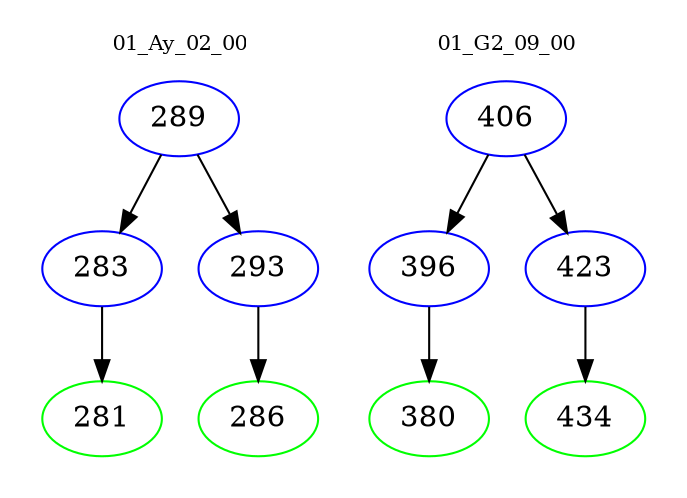 digraph{
subgraph cluster_0 {
color = white
label = "01_Ay_02_00";
fontsize=10;
T0_289 [label="289", color="blue"]
T0_289 -> T0_283 [color="black"]
T0_283 [label="283", color="blue"]
T0_283 -> T0_281 [color="black"]
T0_281 [label="281", color="green"]
T0_289 -> T0_293 [color="black"]
T0_293 [label="293", color="blue"]
T0_293 -> T0_286 [color="black"]
T0_286 [label="286", color="green"]
}
subgraph cluster_1 {
color = white
label = "01_G2_09_00";
fontsize=10;
T1_406 [label="406", color="blue"]
T1_406 -> T1_396 [color="black"]
T1_396 [label="396", color="blue"]
T1_396 -> T1_380 [color="black"]
T1_380 [label="380", color="green"]
T1_406 -> T1_423 [color="black"]
T1_423 [label="423", color="blue"]
T1_423 -> T1_434 [color="black"]
T1_434 [label="434", color="green"]
}
}
